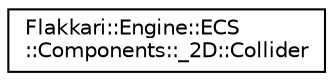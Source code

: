 digraph "Graphical Class Hierarchy"
{
 // LATEX_PDF_SIZE
  edge [fontname="Helvetica",fontsize="10",labelfontname="Helvetica",labelfontsize="10"];
  node [fontname="Helvetica",fontsize="10",shape=record];
  rankdir="LR";
  Node0 [label="Flakkari::Engine::ECS\l::Components::_2D::Collider",height=0.2,width=0.4,color="black", fillcolor="white", style="filled",URL="$d6/de3/structFlakkari_1_1Engine_1_1ECS_1_1Components_1_1__2D_1_1Collider.html",tooltip="Collider component for 2D entities."];
}
